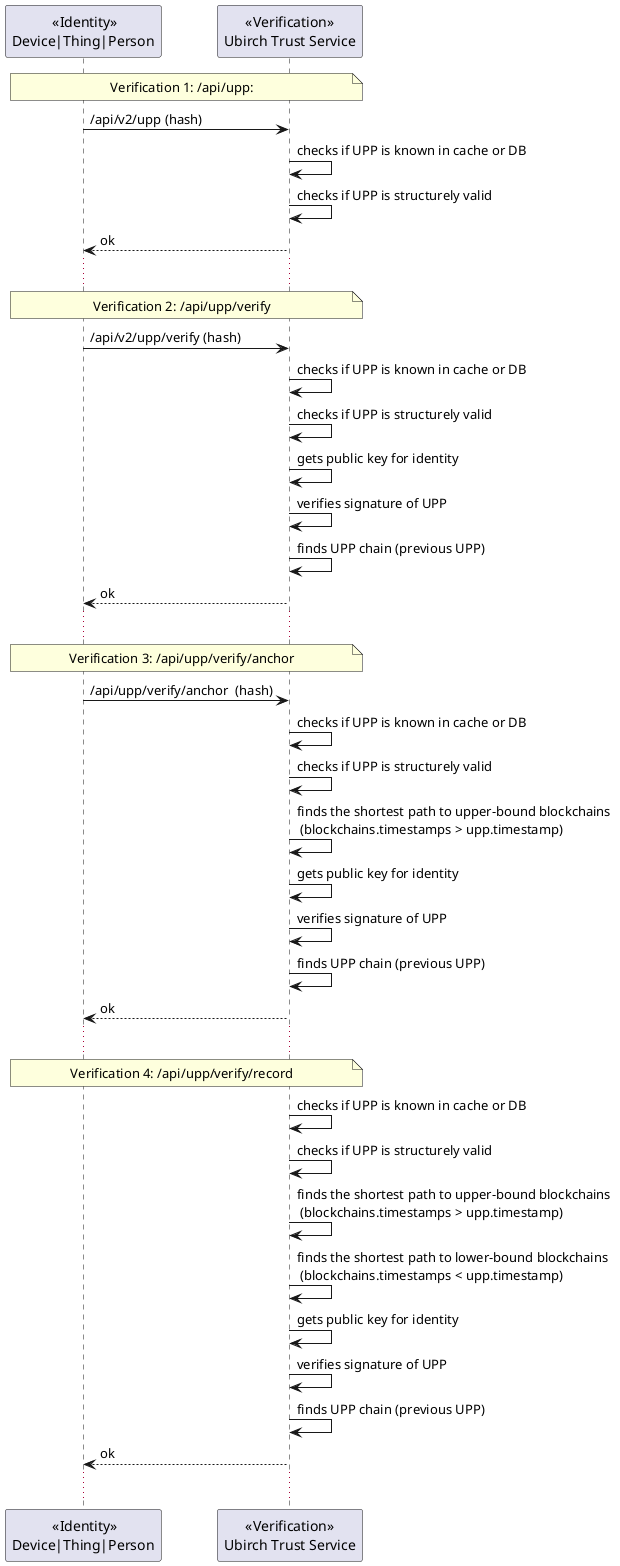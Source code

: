@startuml
'https://plantuml.com/sequence-diagram

participant identity [
  <<Identity>>
 Device|Thing|Person
]
participant trust_service_verification [
  <<Verification>>
  Ubirch Trust Service
]

note across: Verification 1: /api/upp:
identity -> trust_service_verification:/api/v2/upp (hash)
trust_service_verification -> trust_service_verification: checks if UPP is known in cache or DB
trust_service_verification -> trust_service_verification: checks if UPP is structurely valid
identity <-- trust_service_verification: ok
......
note across: Verification 2: /api/upp/verify
identity -> trust_service_verification:/api/v2/upp/verify (hash)
trust_service_verification -> trust_service_verification: checks if UPP is known in cache or DB
trust_service_verification -> trust_service_verification: checks if UPP is structurely valid
trust_service_verification -> trust_service_verification: gets public key for identity
trust_service_verification -> trust_service_verification: verifies signature of UPP
trust_service_verification -> trust_service_verification: finds UPP chain (previous UPP)
identity <-- trust_service_verification: ok
......
note across: Verification 3: /api/upp/verify/anchor
identity -> trust_service_verification:/api/upp/verify/anchor  (hash)
trust_service_verification -> trust_service_verification: checks if UPP is known in cache or DB
trust_service_verification -> trust_service_verification: checks if UPP is structurely valid
trust_service_verification -> trust_service_verification: finds the shortest path to upper-bound blockchains \n (blockchains.timestamps > upp.timestamp)
trust_service_verification -> trust_service_verification: gets public key for identity
trust_service_verification -> trust_service_verification: verifies signature of UPP
trust_service_verification -> trust_service_verification: finds UPP chain (previous UPP)
identity <-- trust_service_verification: ok
......
note across: Verification 4: /api/upp/verify/record
trust_service_verification -> trust_service_verification: checks if UPP is known in cache or DB
trust_service_verification -> trust_service_verification: checks if UPP is structurely valid
trust_service_verification -> trust_service_verification: finds the shortest path to upper-bound blockchains \n (blockchains.timestamps > upp.timestamp)
trust_service_verification -> trust_service_verification: finds the shortest path to lower-bound blockchains \n (blockchains.timestamps < upp.timestamp)
trust_service_verification -> trust_service_verification: gets public key for identity
trust_service_verification -> trust_service_verification: verifies signature of UPP
trust_service_verification -> trust_service_verification: finds UPP chain (previous UPP)
identity <-- trust_service_verification: ok
......

@enduml
